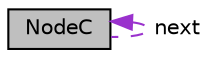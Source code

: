 digraph "NodeC"
{
 // LATEX_PDF_SIZE
  edge [fontname="Helvetica",fontsize="10",labelfontname="Helvetica",labelfontsize="10"];
  node [fontname="Helvetica",fontsize="10",shape=record];
  Node1 [label="NodeC",height=0.2,width=0.4,color="black", fillcolor="grey75", style="filled", fontcolor="black",tooltip="Esta clase crea un nodo del colector y lo pone en la primera posicion de la lista."];
  Node1 -> Node1 [dir="back",color="darkorchid3",fontsize="10",style="dashed",label=" next" ,fontname="Helvetica"];
}
